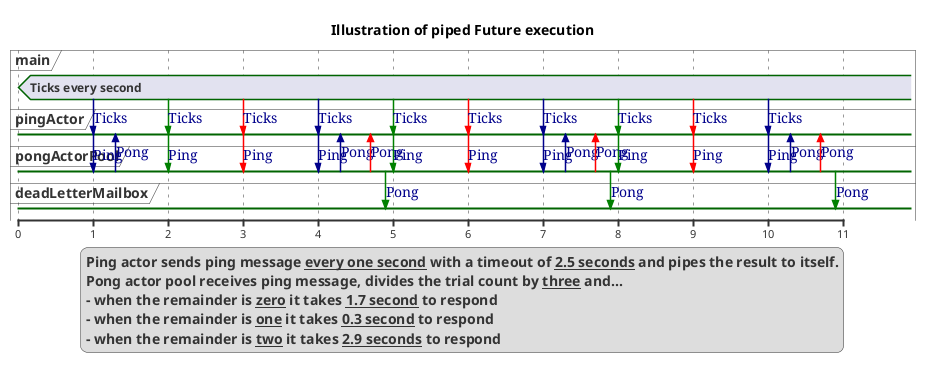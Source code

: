 @startuml

title Illustration of piped Future execution

legend
Ping actor sends ping message **__every one second__** with a timeout of **__2.5 seconds__** and pipes the result to itself.
Pong actor pool receives ping message, divides the trial count by **__three__** and...
- when the remainder is **__zero__** it takes **__1.7 second__** to respond
- when the remainder is **__one__** it takes **__0.3 second__** to respond
- when the remainder is **__two__** it takes **__2.9 seconds__** to respond
end legend

scale 1 as 75 pixels

concise "main" as main
robust "pingActor"  as ping
robust "pongActorPool" as pong
robust "deadLetterMailbox" as deadLetter

@0
main is "Ticks every second"
ping is " "
pong is " "
deadLetter is " "

@1
main -> ping : Ticks
ping -> pong : Ping

@1.3
pong -> ping : Pong

@2
main -[#green]> ping : Ticks
ping -[#green]> pong : Ping

@3
main -[#red]> ping : Ticks
ping -[#red]> pong : Ping

@4
main -> ping : Ticks
ping -> pong : Ping

@4.3
pong -> ping : Pong

@4.7
pong -[#red]> ping : Pong

@4.9
pong -[#green]> deadLetter : Pong

@5
main -[#green]> ping : Ticks
ping -[#green]> pong : Ping

@6
main -[#red]> ping : Ticks
ping -[#red]> pong : Ping

@7
main -> ping : Ticks
ping -> pong : Ping

@7.3
pong -> ping : Pong

@7.7
pong -[#red]> ping : Pong

@7.9
pong -[#green]> deadLetter : Pong

@8
main -[#green]> ping : Ticks
ping -[#green]> pong : Ping

@9
main -[#red]> ping : Ticks
ping -[#red]> pong : Ping

@10
main -> ping: Ticks
ping -> pong : Ping

@10.3
pong -> ping : Pong

@10.7
pong -[#red]> ping : Pong

@10.9
pong -[#green]> deadLetter : Pong

@enduml